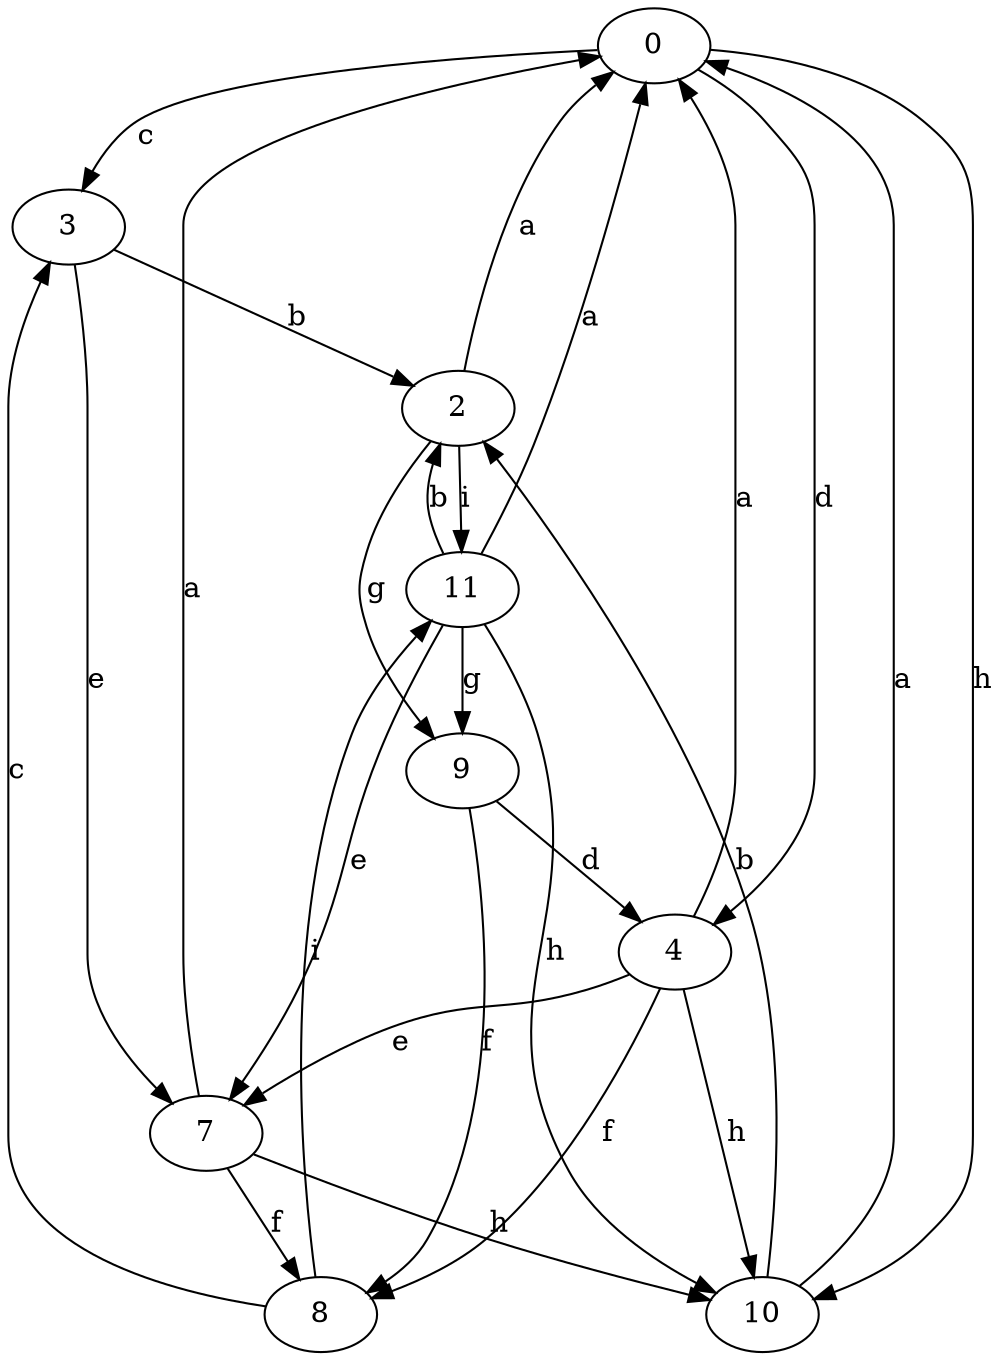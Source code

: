 strict digraph  {
0;
2;
3;
4;
7;
8;
9;
10;
11;
0 -> 3  [label=c];
0 -> 4  [label=d];
0 -> 10  [label=h];
2 -> 0  [label=a];
2 -> 9  [label=g];
2 -> 11  [label=i];
3 -> 2  [label=b];
3 -> 7  [label=e];
4 -> 0  [label=a];
4 -> 7  [label=e];
4 -> 8  [label=f];
4 -> 10  [label=h];
7 -> 0  [label=a];
7 -> 8  [label=f];
7 -> 10  [label=h];
8 -> 3  [label=c];
8 -> 11  [label=i];
9 -> 4  [label=d];
9 -> 8  [label=f];
10 -> 0  [label=a];
10 -> 2  [label=b];
11 -> 0  [label=a];
11 -> 2  [label=b];
11 -> 7  [label=e];
11 -> 9  [label=g];
11 -> 10  [label=h];
}

